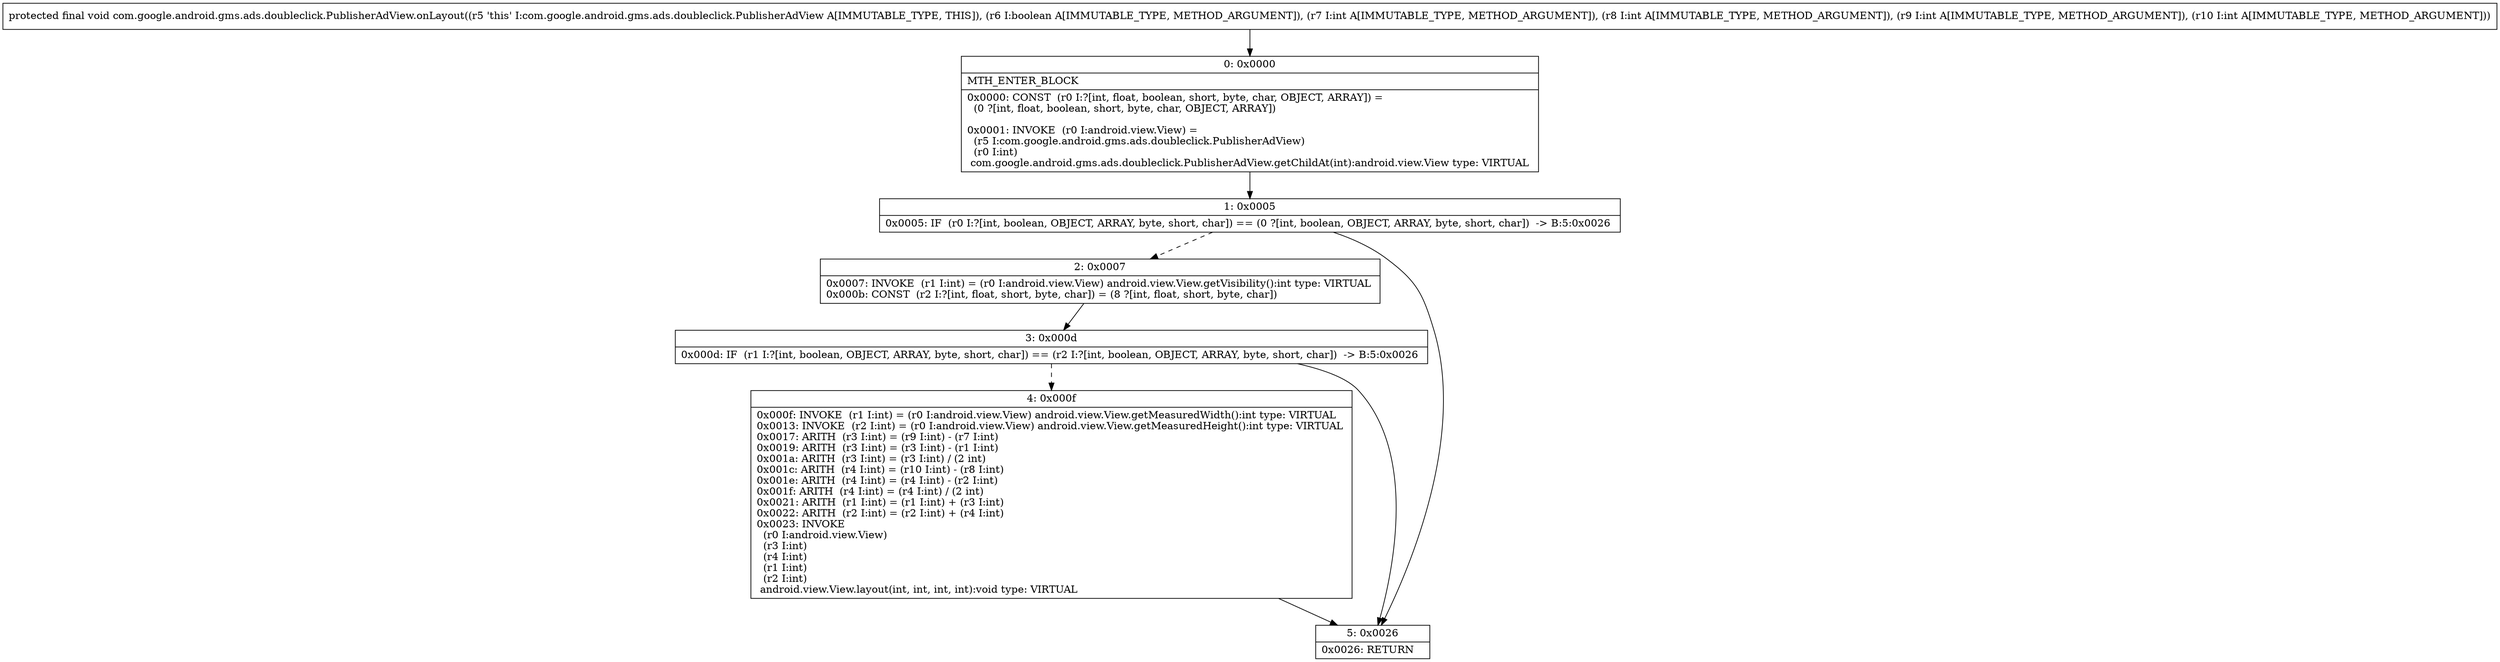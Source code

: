 digraph "CFG forcom.google.android.gms.ads.doubleclick.PublisherAdView.onLayout(ZIIII)V" {
Node_0 [shape=record,label="{0\:\ 0x0000|MTH_ENTER_BLOCK\l|0x0000: CONST  (r0 I:?[int, float, boolean, short, byte, char, OBJECT, ARRAY]) = \l  (0 ?[int, float, boolean, short, byte, char, OBJECT, ARRAY])\l \l0x0001: INVOKE  (r0 I:android.view.View) = \l  (r5 I:com.google.android.gms.ads.doubleclick.PublisherAdView)\l  (r0 I:int)\l com.google.android.gms.ads.doubleclick.PublisherAdView.getChildAt(int):android.view.View type: VIRTUAL \l}"];
Node_1 [shape=record,label="{1\:\ 0x0005|0x0005: IF  (r0 I:?[int, boolean, OBJECT, ARRAY, byte, short, char]) == (0 ?[int, boolean, OBJECT, ARRAY, byte, short, char])  \-\> B:5:0x0026 \l}"];
Node_2 [shape=record,label="{2\:\ 0x0007|0x0007: INVOKE  (r1 I:int) = (r0 I:android.view.View) android.view.View.getVisibility():int type: VIRTUAL \l0x000b: CONST  (r2 I:?[int, float, short, byte, char]) = (8 ?[int, float, short, byte, char]) \l}"];
Node_3 [shape=record,label="{3\:\ 0x000d|0x000d: IF  (r1 I:?[int, boolean, OBJECT, ARRAY, byte, short, char]) == (r2 I:?[int, boolean, OBJECT, ARRAY, byte, short, char])  \-\> B:5:0x0026 \l}"];
Node_4 [shape=record,label="{4\:\ 0x000f|0x000f: INVOKE  (r1 I:int) = (r0 I:android.view.View) android.view.View.getMeasuredWidth():int type: VIRTUAL \l0x0013: INVOKE  (r2 I:int) = (r0 I:android.view.View) android.view.View.getMeasuredHeight():int type: VIRTUAL \l0x0017: ARITH  (r3 I:int) = (r9 I:int) \- (r7 I:int) \l0x0019: ARITH  (r3 I:int) = (r3 I:int) \- (r1 I:int) \l0x001a: ARITH  (r3 I:int) = (r3 I:int) \/ (2 int) \l0x001c: ARITH  (r4 I:int) = (r10 I:int) \- (r8 I:int) \l0x001e: ARITH  (r4 I:int) = (r4 I:int) \- (r2 I:int) \l0x001f: ARITH  (r4 I:int) = (r4 I:int) \/ (2 int) \l0x0021: ARITH  (r1 I:int) = (r1 I:int) + (r3 I:int) \l0x0022: ARITH  (r2 I:int) = (r2 I:int) + (r4 I:int) \l0x0023: INVOKE  \l  (r0 I:android.view.View)\l  (r3 I:int)\l  (r4 I:int)\l  (r1 I:int)\l  (r2 I:int)\l android.view.View.layout(int, int, int, int):void type: VIRTUAL \l}"];
Node_5 [shape=record,label="{5\:\ 0x0026|0x0026: RETURN   \l}"];
MethodNode[shape=record,label="{protected final void com.google.android.gms.ads.doubleclick.PublisherAdView.onLayout((r5 'this' I:com.google.android.gms.ads.doubleclick.PublisherAdView A[IMMUTABLE_TYPE, THIS]), (r6 I:boolean A[IMMUTABLE_TYPE, METHOD_ARGUMENT]), (r7 I:int A[IMMUTABLE_TYPE, METHOD_ARGUMENT]), (r8 I:int A[IMMUTABLE_TYPE, METHOD_ARGUMENT]), (r9 I:int A[IMMUTABLE_TYPE, METHOD_ARGUMENT]), (r10 I:int A[IMMUTABLE_TYPE, METHOD_ARGUMENT])) }"];
MethodNode -> Node_0;
Node_0 -> Node_1;
Node_1 -> Node_2[style=dashed];
Node_1 -> Node_5;
Node_2 -> Node_3;
Node_3 -> Node_4[style=dashed];
Node_3 -> Node_5;
Node_4 -> Node_5;
}

